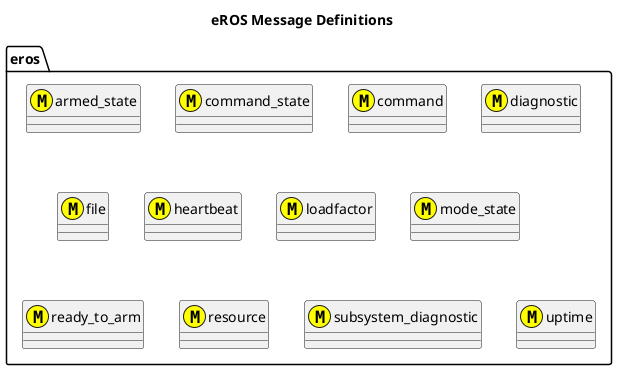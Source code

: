 @startuml
title eROS Message Definitions
package eros {
    class armed_state <<M,#FFFF00>>
    class command_state <<M,#FFFF00>>
    class command <<M,#FFFF00>>
    class diagnostic <<M,#FFFF00>>
    class file <<M,#FFFF00>>
    class heartbeat <<M,#FFFF00>>
    class loadfactor <<M,#FFFF00>>
    class mode_state <<M,#FFFF00>>
    class ready_to_arm <<M,#FFFF00>>
    class resource <<M,#FFFF00>>
    class subsystem_diagnostic <<M,#FFFF00>>
    class uptime <<M,#FFFF00>>
}

@enduml